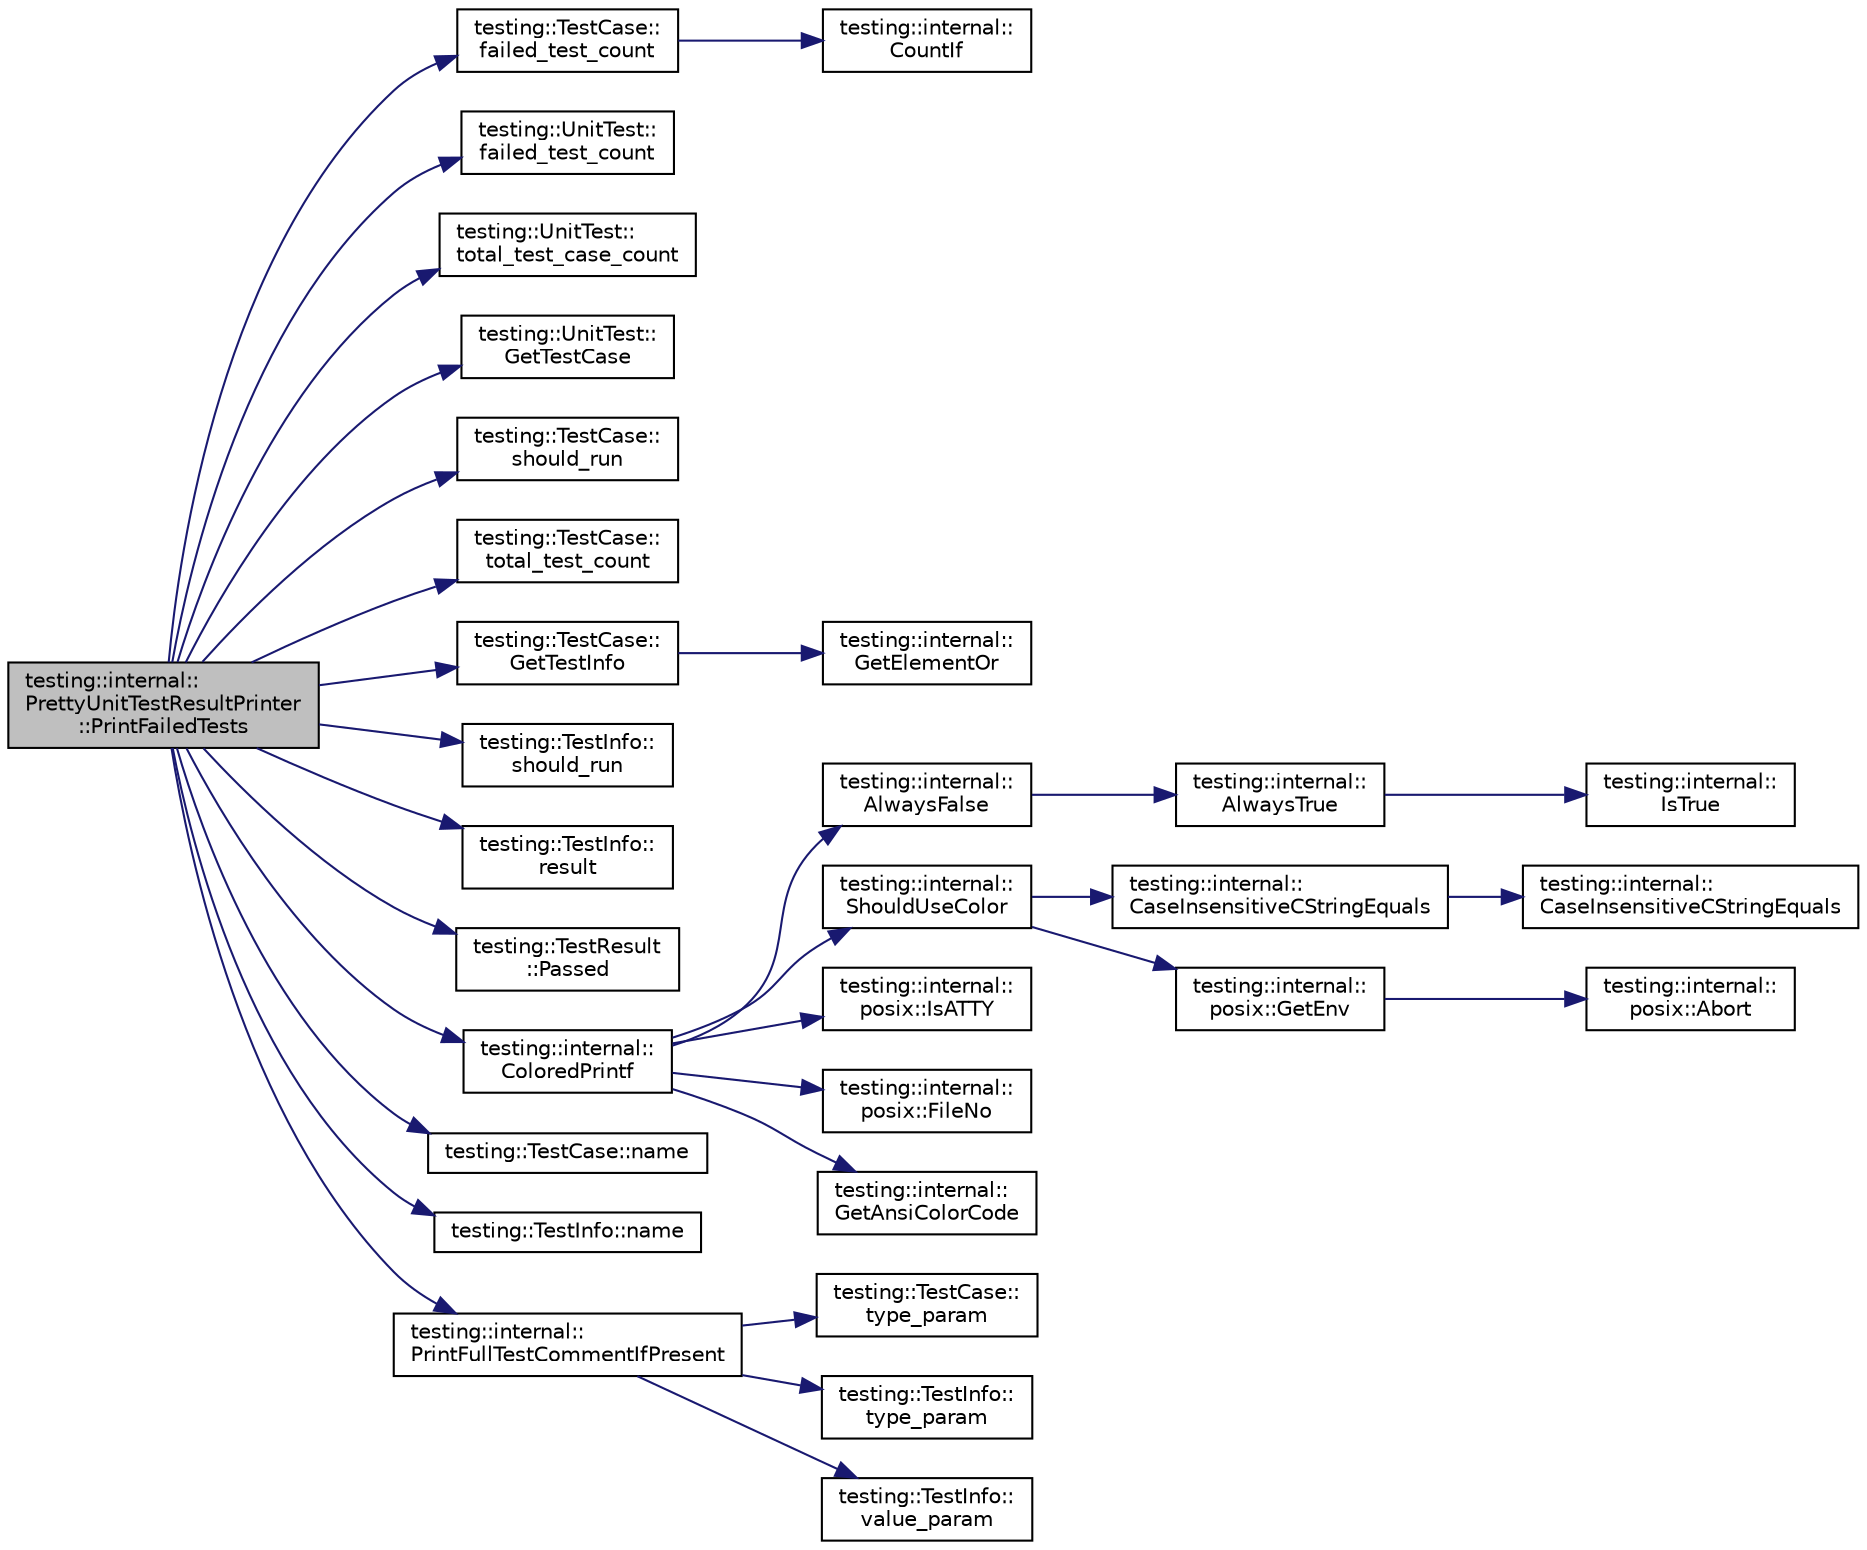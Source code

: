 digraph "testing::internal::PrettyUnitTestResultPrinter::PrintFailedTests"
{
  edge [fontname="Helvetica",fontsize="10",labelfontname="Helvetica",labelfontsize="10"];
  node [fontname="Helvetica",fontsize="10",shape=record];
  rankdir="LR";
  Node170 [label="testing::internal::\lPrettyUnitTestResultPrinter\l::PrintFailedTests",height=0.2,width=0.4,color="black", fillcolor="grey75", style="filled", fontcolor="black"];
  Node170 -> Node171 [color="midnightblue",fontsize="10",style="solid",fontname="Helvetica"];
  Node171 [label="testing::TestCase::\lfailed_test_count",height=0.2,width=0.4,color="black", fillcolor="white", style="filled",URL="$d0/dfa/classtesting_1_1_test_case.html#a70e26eb070c75ae62a191fa610ea234f"];
  Node171 -> Node172 [color="midnightblue",fontsize="10",style="solid",fontname="Helvetica"];
  Node172 [label="testing::internal::\lCountIf",height=0.2,width=0.4,color="black", fillcolor="white", style="filled",URL="$d0/da7/namespacetesting_1_1internal.html#a1e77a774d910346eff11a86d8df783a5"];
  Node170 -> Node173 [color="midnightblue",fontsize="10",style="solid",fontname="Helvetica"];
  Node173 [label="testing::UnitTest::\lfailed_test_count",height=0.2,width=0.4,color="black", fillcolor="white", style="filled",URL="$d7/d47/classtesting_1_1_unit_test.html#ace1c860482b4ae5c341df5a9665e5c08"];
  Node170 -> Node174 [color="midnightblue",fontsize="10",style="solid",fontname="Helvetica"];
  Node174 [label="testing::UnitTest::\ltotal_test_case_count",height=0.2,width=0.4,color="black", fillcolor="white", style="filled",URL="$d7/d47/classtesting_1_1_unit_test.html#a93fc8f4eebc3212d06468ad216830ced"];
  Node170 -> Node175 [color="midnightblue",fontsize="10",style="solid",fontname="Helvetica"];
  Node175 [label="testing::UnitTest::\lGetTestCase",height=0.2,width=0.4,color="black", fillcolor="white", style="filled",URL="$d7/d47/classtesting_1_1_unit_test.html#a724d4c8be4481e0c1523a22b72dc7dac"];
  Node170 -> Node176 [color="midnightblue",fontsize="10",style="solid",fontname="Helvetica"];
  Node176 [label="testing::TestCase::\lshould_run",height=0.2,width=0.4,color="black", fillcolor="white", style="filled",URL="$d0/dfa/classtesting_1_1_test_case.html#a843d6cd43f3e587bfa8681990b9d59df"];
  Node170 -> Node177 [color="midnightblue",fontsize="10",style="solid",fontname="Helvetica"];
  Node177 [label="testing::TestCase::\ltotal_test_count",height=0.2,width=0.4,color="black", fillcolor="white", style="filled",URL="$d0/dfa/classtesting_1_1_test_case.html#aba3cab19aaf7295284f0832f2cf895a3"];
  Node170 -> Node178 [color="midnightblue",fontsize="10",style="solid",fontname="Helvetica"];
  Node178 [label="testing::TestCase::\lGetTestInfo",height=0.2,width=0.4,color="black", fillcolor="white", style="filled",URL="$d0/dfa/classtesting_1_1_test_case.html#a441e0eca232643671dc365c2924c255c"];
  Node178 -> Node179 [color="midnightblue",fontsize="10",style="solid",fontname="Helvetica"];
  Node179 [label="testing::internal::\lGetElementOr",height=0.2,width=0.4,color="black", fillcolor="white", style="filled",URL="$d0/da7/namespacetesting_1_1internal.html#a71fdd20a0686bea3dc0cdcd95e0bca1c"];
  Node170 -> Node180 [color="midnightblue",fontsize="10",style="solid",fontname="Helvetica"];
  Node180 [label="testing::TestInfo::\lshould_run",height=0.2,width=0.4,color="black", fillcolor="white", style="filled",URL="$d1/d79/classtesting_1_1_test_info.html#a866e33b5bc5ab2a6e5375fc7d3af0f96"];
  Node170 -> Node181 [color="midnightblue",fontsize="10",style="solid",fontname="Helvetica"];
  Node181 [label="testing::TestInfo::\lresult",height=0.2,width=0.4,color="black", fillcolor="white", style="filled",URL="$d1/d79/classtesting_1_1_test_info.html#aee8cb884c95cd446129aba936b4159e0"];
  Node170 -> Node182 [color="midnightblue",fontsize="10",style="solid",fontname="Helvetica"];
  Node182 [label="testing::TestResult\l::Passed",height=0.2,width=0.4,color="black", fillcolor="white", style="filled",URL="$d1/d69/classtesting_1_1_test_result.html#acf7e6e72f05a0545c48ea48e7f8851df"];
  Node170 -> Node183 [color="midnightblue",fontsize="10",style="solid",fontname="Helvetica"];
  Node183 [label="testing::internal::\lColoredPrintf",height=0.2,width=0.4,color="black", fillcolor="white", style="filled",URL="$d0/da7/namespacetesting_1_1internal.html#adef3055706176001364e54eb73a87e31"];
  Node183 -> Node184 [color="midnightblue",fontsize="10",style="solid",fontname="Helvetica"];
  Node184 [label="testing::internal::\lAlwaysFalse",height=0.2,width=0.4,color="black", fillcolor="white", style="filled",URL="$d0/da7/namespacetesting_1_1internal.html#a4b24c851ab13569b1b15b3d259b60d2e"];
  Node184 -> Node185 [color="midnightblue",fontsize="10",style="solid",fontname="Helvetica"];
  Node185 [label="testing::internal::\lAlwaysTrue",height=0.2,width=0.4,color="black", fillcolor="white", style="filled",URL="$d0/da7/namespacetesting_1_1internal.html#a922c9da63cd4bf94fc473b9ecac76414"];
  Node185 -> Node186 [color="midnightblue",fontsize="10",style="solid",fontname="Helvetica"];
  Node186 [label="testing::internal::\lIsTrue",height=0.2,width=0.4,color="black", fillcolor="white", style="filled",URL="$d0/da7/namespacetesting_1_1internal.html#a527b9bcc13669b9a16400c8514266254"];
  Node183 -> Node187 [color="midnightblue",fontsize="10",style="solid",fontname="Helvetica"];
  Node187 [label="testing::internal::\lShouldUseColor",height=0.2,width=0.4,color="black", fillcolor="white", style="filled",URL="$d0/da7/namespacetesting_1_1internal.html#ac1db1b4603967a6c4404f31cbbac31a6"];
  Node187 -> Node188 [color="midnightblue",fontsize="10",style="solid",fontname="Helvetica"];
  Node188 [label="testing::internal::\lCaseInsensitiveCStringEquals",height=0.2,width=0.4,color="black", fillcolor="white", style="filled",URL="$d0/da7/namespacetesting_1_1internal.html#aebfd0cd34de52d7973a5b2d03ba848cf"];
  Node188 -> Node189 [color="midnightblue",fontsize="10",style="solid",fontname="Helvetica"];
  Node189 [label="testing::internal::\lCaseInsensitiveCStringEquals",height=0.2,width=0.4,color="black", fillcolor="white", style="filled",URL="$d0/da7/namespacetesting_1_1internal.html#ad5b31f61a3cc5b4226d3560f5b48f4dd"];
  Node187 -> Node190 [color="midnightblue",fontsize="10",style="solid",fontname="Helvetica"];
  Node190 [label="testing::internal::\lposix::GetEnv",height=0.2,width=0.4,color="black", fillcolor="white", style="filled",URL="$d0/d81/namespacetesting_1_1internal_1_1posix.html#a1d5e3da5a27eed25986859fa83cafe95"];
  Node190 -> Node191 [color="midnightblue",fontsize="10",style="solid",fontname="Helvetica"];
  Node191 [label="testing::internal::\lposix::Abort",height=0.2,width=0.4,color="black", fillcolor="white", style="filled",URL="$d0/d81/namespacetesting_1_1internal_1_1posix.html#a69b8278c59359dd6a6f941b4643db9fb"];
  Node183 -> Node192 [color="midnightblue",fontsize="10",style="solid",fontname="Helvetica"];
  Node192 [label="testing::internal::\lposix::IsATTY",height=0.2,width=0.4,color="black", fillcolor="white", style="filled",URL="$d0/d81/namespacetesting_1_1internal_1_1posix.html#a16ebe936b3a8ea462a94191635aedc27"];
  Node183 -> Node193 [color="midnightblue",fontsize="10",style="solid",fontname="Helvetica"];
  Node193 [label="testing::internal::\lposix::FileNo",height=0.2,width=0.4,color="black", fillcolor="white", style="filled",URL="$d0/d81/namespacetesting_1_1internal_1_1posix.html#a3117b067e1f942a2031e666953120ccc"];
  Node183 -> Node194 [color="midnightblue",fontsize="10",style="solid",fontname="Helvetica"];
  Node194 [label="testing::internal::\lGetAnsiColorCode",height=0.2,width=0.4,color="black", fillcolor="white", style="filled",URL="$d0/da7/namespacetesting_1_1internal.html#a0aefb9deb60e90f19c236559837303d8"];
  Node170 -> Node195 [color="midnightblue",fontsize="10",style="solid",fontname="Helvetica"];
  Node195 [label="testing::TestCase::name",height=0.2,width=0.4,color="black", fillcolor="white", style="filled",URL="$d0/dfa/classtesting_1_1_test_case.html#a3f1beb98d5f7e3b037a4ec82b64cc1cf"];
  Node170 -> Node196 [color="midnightblue",fontsize="10",style="solid",fontname="Helvetica"];
  Node196 [label="testing::TestInfo::name",height=0.2,width=0.4,color="black", fillcolor="white", style="filled",URL="$d1/d79/classtesting_1_1_test_info.html#ac2581b45eccc9a3b94cb41c4807d0e34"];
  Node170 -> Node197 [color="midnightblue",fontsize="10",style="solid",fontname="Helvetica"];
  Node197 [label="testing::internal::\lPrintFullTestCommentIfPresent",height=0.2,width=0.4,color="black", fillcolor="white", style="filled",URL="$d0/da7/namespacetesting_1_1internal.html#a7a85ebe3b4de93a1edb091f92f1fb393"];
  Node197 -> Node198 [color="midnightblue",fontsize="10",style="solid",fontname="Helvetica"];
  Node198 [label="testing::TestCase::\ltype_param",height=0.2,width=0.4,color="black", fillcolor="white", style="filled",URL="$d0/dfa/classtesting_1_1_test_case.html#a9df62c4104a4f856b477c9e8335bb689"];
  Node197 -> Node199 [color="midnightblue",fontsize="10",style="solid",fontname="Helvetica"];
  Node199 [label="testing::TestInfo::\ltype_param",height=0.2,width=0.4,color="black", fillcolor="white", style="filled",URL="$d1/d79/classtesting_1_1_test_info.html#a7759bc57f4350ad406cbbb0b3bcea320"];
  Node197 -> Node200 [color="midnightblue",fontsize="10",style="solid",fontname="Helvetica"];
  Node200 [label="testing::TestInfo::\lvalue_param",height=0.2,width=0.4,color="black", fillcolor="white", style="filled",URL="$d1/d79/classtesting_1_1_test_info.html#abdf2c6cfcf4819e725816c64e1c1fc24"];
}
